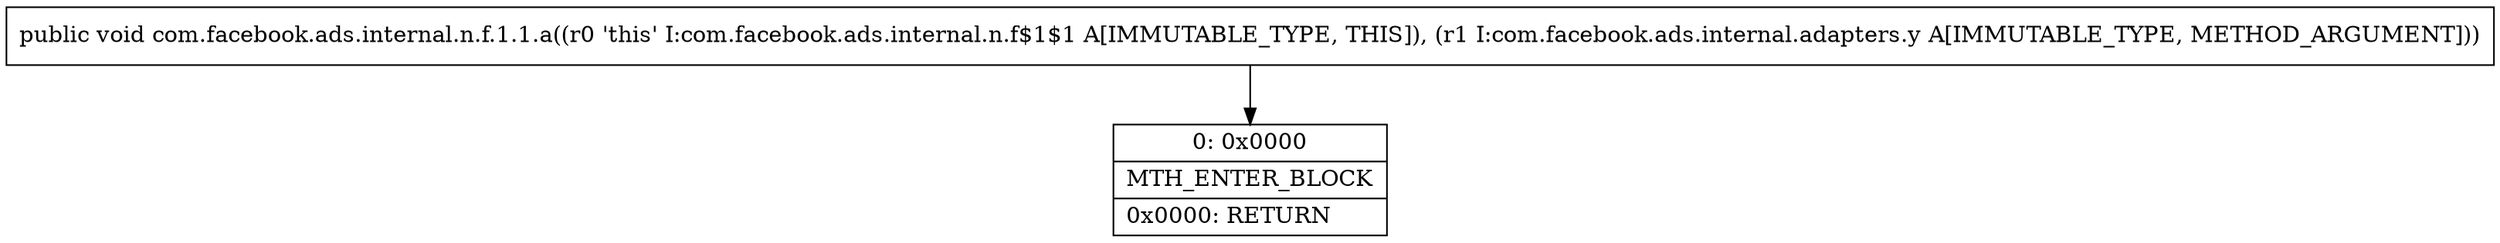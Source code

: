 digraph "CFG forcom.facebook.ads.internal.n.f.1.1.a(Lcom\/facebook\/ads\/internal\/adapters\/y;)V" {
Node_0 [shape=record,label="{0\:\ 0x0000|MTH_ENTER_BLOCK\l|0x0000: RETURN   \l}"];
MethodNode[shape=record,label="{public void com.facebook.ads.internal.n.f.1.1.a((r0 'this' I:com.facebook.ads.internal.n.f$1$1 A[IMMUTABLE_TYPE, THIS]), (r1 I:com.facebook.ads.internal.adapters.y A[IMMUTABLE_TYPE, METHOD_ARGUMENT])) }"];
MethodNode -> Node_0;
}

